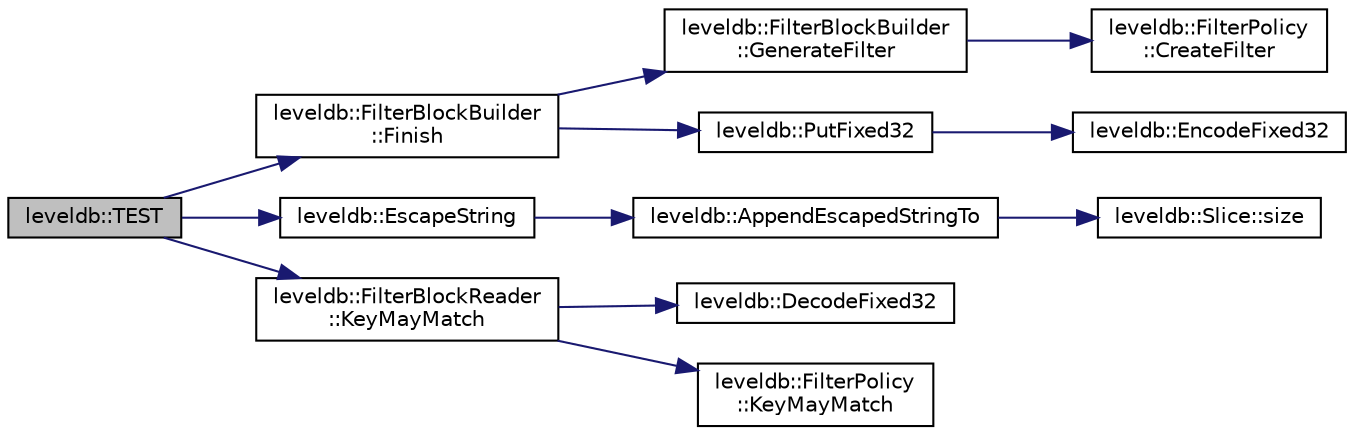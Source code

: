 digraph "leveldb::TEST"
{
  edge [fontname="Helvetica",fontsize="10",labelfontname="Helvetica",labelfontsize="10"];
  node [fontname="Helvetica",fontsize="10",shape=record];
  rankdir="LR";
  Node1 [label="leveldb::TEST",height=0.2,width=0.4,color="black", fillcolor="grey75", style="filled" fontcolor="black"];
  Node1 -> Node2 [color="midnightblue",fontsize="10",style="solid",fontname="Helvetica"];
  Node2 [label="leveldb::FilterBlockBuilder\l::Finish",height=0.2,width=0.4,color="black", fillcolor="white", style="filled",URL="$classleveldb_1_1_filter_block_builder.html#a75fa127d8af42e749abdd235eed97cad"];
  Node2 -> Node3 [color="midnightblue",fontsize="10",style="solid",fontname="Helvetica"];
  Node3 [label="leveldb::FilterBlockBuilder\l::GenerateFilter",height=0.2,width=0.4,color="black", fillcolor="white", style="filled",URL="$classleveldb_1_1_filter_block_builder.html#ab9141e1d64c8dc779a5fc9eae390407a"];
  Node3 -> Node4 [color="midnightblue",fontsize="10",style="solid",fontname="Helvetica"];
  Node4 [label="leveldb::FilterPolicy\l::CreateFilter",height=0.2,width=0.4,color="black", fillcolor="white", style="filled",URL="$classleveldb_1_1_filter_policy.html#a355e9797e16dd16b93d19056781126b2"];
  Node2 -> Node5 [color="midnightblue",fontsize="10",style="solid",fontname="Helvetica"];
  Node5 [label="leveldb::PutFixed32",height=0.2,width=0.4,color="black", fillcolor="white", style="filled",URL="$namespaceleveldb.html#ac95f82421989b07d9d4993bdc2e2c555"];
  Node5 -> Node6 [color="midnightblue",fontsize="10",style="solid",fontname="Helvetica"];
  Node6 [label="leveldb::EncodeFixed32",height=0.2,width=0.4,color="black", fillcolor="white", style="filled",URL="$namespaceleveldb.html#a265d1eea2e5d8e42cf86372ed4904886"];
  Node1 -> Node7 [color="midnightblue",fontsize="10",style="solid",fontname="Helvetica"];
  Node7 [label="leveldb::EscapeString",height=0.2,width=0.4,color="black", fillcolor="white", style="filled",URL="$namespaceleveldb.html#a6d50705a37d7459f152f8ad839513a73"];
  Node7 -> Node8 [color="midnightblue",fontsize="10",style="solid",fontname="Helvetica"];
  Node8 [label="leveldb::AppendEscapedStringTo",height=0.2,width=0.4,color="black", fillcolor="white", style="filled",URL="$namespaceleveldb.html#aa4dfa82a4c1a31fcb076f2ba59f13b19"];
  Node8 -> Node9 [color="midnightblue",fontsize="10",style="solid",fontname="Helvetica"];
  Node9 [label="leveldb::Slice::size",height=0.2,width=0.4,color="black", fillcolor="white", style="filled",URL="$classleveldb_1_1_slice.html#a947d3173f04f8a30553e89046daf91d5"];
  Node1 -> Node10 [color="midnightblue",fontsize="10",style="solid",fontname="Helvetica"];
  Node10 [label="leveldb::FilterBlockReader\l::KeyMayMatch",height=0.2,width=0.4,color="black", fillcolor="white", style="filled",URL="$classleveldb_1_1_filter_block_reader.html#a2c1c0cd8311b99fd92d3548b7aa240d0"];
  Node10 -> Node11 [color="midnightblue",fontsize="10",style="solid",fontname="Helvetica"];
  Node11 [label="leveldb::DecodeFixed32",height=0.2,width=0.4,color="black", fillcolor="white", style="filled",URL="$namespaceleveldb.html#adae574304f9d1ed3e95742167cd449a9"];
  Node10 -> Node12 [color="midnightblue",fontsize="10",style="solid",fontname="Helvetica"];
  Node12 [label="leveldb::FilterPolicy\l::KeyMayMatch",height=0.2,width=0.4,color="black", fillcolor="white", style="filled",URL="$classleveldb_1_1_filter_policy.html#a6f8ba10ea25e0b4b8d0a6607c361c718"];
}
